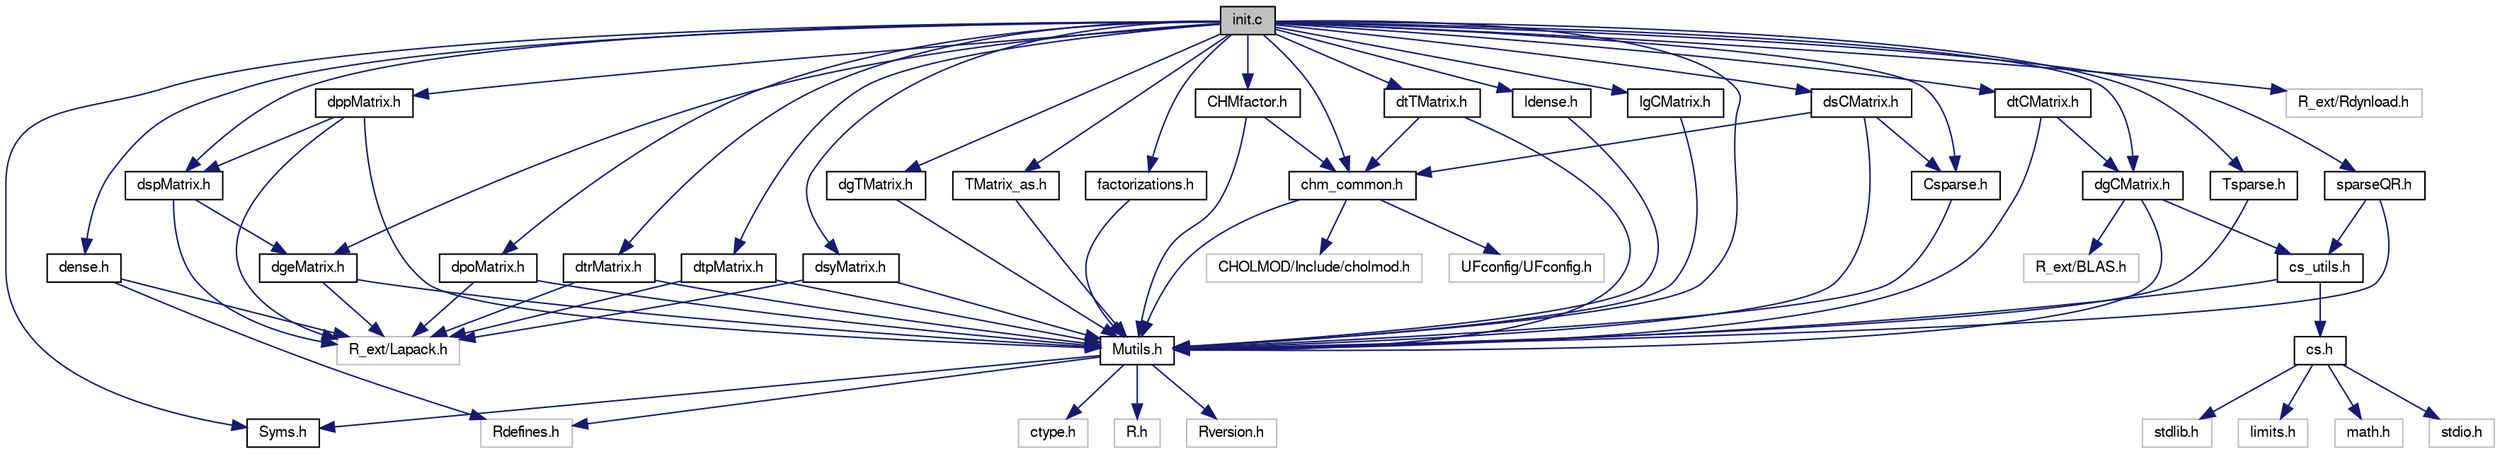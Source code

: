 digraph G
{
  edge [fontname="FreeSans",fontsize=10,labelfontname="FreeSans",labelfontsize=10];
  node [fontname="FreeSans",fontsize=10,shape=record];
  Node1 [label="init.c",height=0.2,width=0.4,color="black", fillcolor="grey75", style="filled" fontcolor="black"];
  Node1 -> Node2 [color="midnightblue",fontsize=10,style="solid",fontname="FreeSans"];
  Node2 [label="Mutils.h",height=0.2,width=0.4,color="black", fillcolor="white", style="filled",URL="$Mutils_8h.html"];
  Node2 -> Node3 [color="midnightblue",fontsize=10,style="solid",fontname="FreeSans"];
  Node3 [label="ctype.h",height=0.2,width=0.4,color="grey75", fillcolor="white", style="filled"];
  Node2 -> Node4 [color="midnightblue",fontsize=10,style="solid",fontname="FreeSans"];
  Node4 [label="R.h",height=0.2,width=0.4,color="grey75", fillcolor="white", style="filled"];
  Node2 -> Node5 [color="midnightblue",fontsize=10,style="solid",fontname="FreeSans"];
  Node5 [label="Rversion.h",height=0.2,width=0.4,color="grey75", fillcolor="white", style="filled"];
  Node2 -> Node6 [color="midnightblue",fontsize=10,style="solid",fontname="FreeSans"];
  Node6 [label="Rdefines.h",height=0.2,width=0.4,color="grey75", fillcolor="white", style="filled"];
  Node2 -> Node7 [color="midnightblue",fontsize=10,style="solid",fontname="FreeSans"];
  Node7 [label="Syms.h",height=0.2,width=0.4,color="black", fillcolor="white", style="filled",URL="$Syms_8h.html"];
  Node1 -> Node8 [color="midnightblue",fontsize=10,style="solid",fontname="FreeSans"];
  Node8 [label="chm_common.h",height=0.2,width=0.4,color="black", fillcolor="white", style="filled",URL="$chm__common_8h.html"];
  Node8 -> Node9 [color="midnightblue",fontsize=10,style="solid",fontname="FreeSans"];
  Node9 [label="UFconfig/UFconfig.h",height=0.2,width=0.4,color="grey75", fillcolor="white", style="filled"];
  Node8 -> Node10 [color="midnightblue",fontsize=10,style="solid",fontname="FreeSans"];
  Node10 [label="CHOLMOD/Include/cholmod.h",height=0.2,width=0.4,color="grey75", fillcolor="white", style="filled"];
  Node8 -> Node2 [color="midnightblue",fontsize=10,style="solid",fontname="FreeSans"];
  Node1 -> Node11 [color="midnightblue",fontsize=10,style="solid",fontname="FreeSans"];
  Node11 [label="CHMfactor.h",height=0.2,width=0.4,color="black", fillcolor="white", style="filled",URL="$CHMfactor_8h.html"];
  Node11 -> Node2 [color="midnightblue",fontsize=10,style="solid",fontname="FreeSans"];
  Node11 -> Node8 [color="midnightblue",fontsize=10,style="solid",fontname="FreeSans"];
  Node1 -> Node12 [color="midnightblue",fontsize=10,style="solid",fontname="FreeSans"];
  Node12 [label="Csparse.h",height=0.2,width=0.4,color="black", fillcolor="white", style="filled",URL="$Csparse_8h.html"];
  Node12 -> Node2 [color="midnightblue",fontsize=10,style="solid",fontname="FreeSans"];
  Node1 -> Node13 [color="midnightblue",fontsize=10,style="solid",fontname="FreeSans"];
  Node13 [label="Tsparse.h",height=0.2,width=0.4,color="black", fillcolor="white", style="filled",URL="$Tsparse_8h.html"];
  Node13 -> Node2 [color="midnightblue",fontsize=10,style="solid",fontname="FreeSans"];
  Node1 -> Node14 [color="midnightblue",fontsize=10,style="solid",fontname="FreeSans"];
  Node14 [label="dense.h",height=0.2,width=0.4,color="black", fillcolor="white", style="filled",URL="$dense_8h.html"];
  Node14 -> Node6 [color="midnightblue",fontsize=10,style="solid",fontname="FreeSans"];
  Node14 -> Node15 [color="midnightblue",fontsize=10,style="solid",fontname="FreeSans"];
  Node15 [label="R_ext/Lapack.h",height=0.2,width=0.4,color="grey75", fillcolor="white", style="filled"];
  Node1 -> Node16 [color="midnightblue",fontsize=10,style="solid",fontname="FreeSans"];
  Node16 [label="dgCMatrix.h",height=0.2,width=0.4,color="black", fillcolor="white", style="filled",URL="$dgCMatrix_8h.html"];
  Node16 -> Node17 [color="midnightblue",fontsize=10,style="solid",fontname="FreeSans"];
  Node17 [label="R_ext/BLAS.h",height=0.2,width=0.4,color="grey75", fillcolor="white", style="filled"];
  Node16 -> Node2 [color="midnightblue",fontsize=10,style="solid",fontname="FreeSans"];
  Node16 -> Node18 [color="midnightblue",fontsize=10,style="solid",fontname="FreeSans"];
  Node18 [label="cs_utils.h",height=0.2,width=0.4,color="black", fillcolor="white", style="filled",URL="$cs__utils_8h.html"];
  Node18 -> Node19 [color="midnightblue",fontsize=10,style="solid",fontname="FreeSans"];
  Node19 [label="cs.h",height=0.2,width=0.4,color="black", fillcolor="white", style="filled",URL="$cs_8h.html"];
  Node19 -> Node20 [color="midnightblue",fontsize=10,style="solid",fontname="FreeSans"];
  Node20 [label="stdlib.h",height=0.2,width=0.4,color="grey75", fillcolor="white", style="filled"];
  Node19 -> Node21 [color="midnightblue",fontsize=10,style="solid",fontname="FreeSans"];
  Node21 [label="limits.h",height=0.2,width=0.4,color="grey75", fillcolor="white", style="filled"];
  Node19 -> Node22 [color="midnightblue",fontsize=10,style="solid",fontname="FreeSans"];
  Node22 [label="math.h",height=0.2,width=0.4,color="grey75", fillcolor="white", style="filled"];
  Node19 -> Node23 [color="midnightblue",fontsize=10,style="solid",fontname="FreeSans"];
  Node23 [label="stdio.h",height=0.2,width=0.4,color="grey75", fillcolor="white", style="filled"];
  Node18 -> Node2 [color="midnightblue",fontsize=10,style="solid",fontname="FreeSans"];
  Node1 -> Node24 [color="midnightblue",fontsize=10,style="solid",fontname="FreeSans"];
  Node24 [label="dgTMatrix.h",height=0.2,width=0.4,color="black", fillcolor="white", style="filled",URL="$dgTMatrix_8h.html"];
  Node24 -> Node2 [color="midnightblue",fontsize=10,style="solid",fontname="FreeSans"];
  Node1 -> Node25 [color="midnightblue",fontsize=10,style="solid",fontname="FreeSans"];
  Node25 [label="dgeMatrix.h",height=0.2,width=0.4,color="black", fillcolor="white", style="filled",URL="$dgeMatrix_8h.html"];
  Node25 -> Node15 [color="midnightblue",fontsize=10,style="solid",fontname="FreeSans"];
  Node25 -> Node2 [color="midnightblue",fontsize=10,style="solid",fontname="FreeSans"];
  Node1 -> Node26 [color="midnightblue",fontsize=10,style="solid",fontname="FreeSans"];
  Node26 [label="dpoMatrix.h",height=0.2,width=0.4,color="black", fillcolor="white", style="filled",URL="$dpoMatrix_8h.html"];
  Node26 -> Node15 [color="midnightblue",fontsize=10,style="solid",fontname="FreeSans"];
  Node26 -> Node2 [color="midnightblue",fontsize=10,style="solid",fontname="FreeSans"];
  Node1 -> Node27 [color="midnightblue",fontsize=10,style="solid",fontname="FreeSans"];
  Node27 [label="dppMatrix.h",height=0.2,width=0.4,color="black", fillcolor="white", style="filled",URL="$dppMatrix_8h.html"];
  Node27 -> Node15 [color="midnightblue",fontsize=10,style="solid",fontname="FreeSans"];
  Node27 -> Node2 [color="midnightblue",fontsize=10,style="solid",fontname="FreeSans"];
  Node27 -> Node28 [color="midnightblue",fontsize=10,style="solid",fontname="FreeSans"];
  Node28 [label="dspMatrix.h",height=0.2,width=0.4,color="black", fillcolor="white", style="filled",URL="$dspMatrix_8h.html"];
  Node28 -> Node25 [color="midnightblue",fontsize=10,style="solid",fontname="FreeSans"];
  Node28 -> Node15 [color="midnightblue",fontsize=10,style="solid",fontname="FreeSans"];
  Node1 -> Node29 [color="midnightblue",fontsize=10,style="solid",fontname="FreeSans"];
  Node29 [label="dsCMatrix.h",height=0.2,width=0.4,color="black", fillcolor="white", style="filled",URL="$dsCMatrix_8h.html"];
  Node29 -> Node2 [color="midnightblue",fontsize=10,style="solid",fontname="FreeSans"];
  Node29 -> Node12 [color="midnightblue",fontsize=10,style="solid",fontname="FreeSans"];
  Node29 -> Node8 [color="midnightblue",fontsize=10,style="solid",fontname="FreeSans"];
  Node1 -> Node30 [color="midnightblue",fontsize=10,style="solid",fontname="FreeSans"];
  Node30 [label="TMatrix_as.h",height=0.2,width=0.4,color="black", fillcolor="white", style="filled",URL="$TMatrix__as_8h.html"];
  Node30 -> Node2 [color="midnightblue",fontsize=10,style="solid",fontname="FreeSans"];
  Node1 -> Node28 [color="midnightblue",fontsize=10,style="solid",fontname="FreeSans"];
  Node1 -> Node31 [color="midnightblue",fontsize=10,style="solid",fontname="FreeSans"];
  Node31 [label="dsyMatrix.h",height=0.2,width=0.4,color="black", fillcolor="white", style="filled",URL="$dsyMatrix_8h.html"];
  Node31 -> Node2 [color="midnightblue",fontsize=10,style="solid",fontname="FreeSans"];
  Node31 -> Node15 [color="midnightblue",fontsize=10,style="solid",fontname="FreeSans"];
  Node1 -> Node32 [color="midnightblue",fontsize=10,style="solid",fontname="FreeSans"];
  Node32 [label="dtCMatrix.h",height=0.2,width=0.4,color="black", fillcolor="white", style="filled",URL="$dtCMatrix_8h.html"];
  Node32 -> Node2 [color="midnightblue",fontsize=10,style="solid",fontname="FreeSans"];
  Node32 -> Node16 [color="midnightblue",fontsize=10,style="solid",fontname="FreeSans"];
  Node1 -> Node33 [color="midnightblue",fontsize=10,style="solid",fontname="FreeSans"];
  Node33 [label="dtTMatrix.h",height=0.2,width=0.4,color="black", fillcolor="white", style="filled",URL="$dtTMatrix_8h.html"];
  Node33 -> Node2 [color="midnightblue",fontsize=10,style="solid",fontname="FreeSans"];
  Node33 -> Node8 [color="midnightblue",fontsize=10,style="solid",fontname="FreeSans"];
  Node1 -> Node34 [color="midnightblue",fontsize=10,style="solid",fontname="FreeSans"];
  Node34 [label="dtrMatrix.h",height=0.2,width=0.4,color="black", fillcolor="white", style="filled",URL="$dtrMatrix_8h.html"];
  Node34 -> Node15 [color="midnightblue",fontsize=10,style="solid",fontname="FreeSans"];
  Node34 -> Node2 [color="midnightblue",fontsize=10,style="solid",fontname="FreeSans"];
  Node1 -> Node35 [color="midnightblue",fontsize=10,style="solid",fontname="FreeSans"];
  Node35 [label="dtpMatrix.h",height=0.2,width=0.4,color="black", fillcolor="white", style="filled",URL="$dtpMatrix_8h.html"];
  Node35 -> Node15 [color="midnightblue",fontsize=10,style="solid",fontname="FreeSans"];
  Node35 -> Node2 [color="midnightblue",fontsize=10,style="solid",fontname="FreeSans"];
  Node1 -> Node36 [color="midnightblue",fontsize=10,style="solid",fontname="FreeSans"];
  Node36 [label="factorizations.h",height=0.2,width=0.4,color="black", fillcolor="white", style="filled",URL="$factorizations_8h.html"];
  Node36 -> Node2 [color="midnightblue",fontsize=10,style="solid",fontname="FreeSans"];
  Node1 -> Node37 [color="midnightblue",fontsize=10,style="solid",fontname="FreeSans"];
  Node37 [label="ldense.h",height=0.2,width=0.4,color="black", fillcolor="white", style="filled",URL="$ldense_8h.html"];
  Node37 -> Node2 [color="midnightblue",fontsize=10,style="solid",fontname="FreeSans"];
  Node1 -> Node38 [color="midnightblue",fontsize=10,style="solid",fontname="FreeSans"];
  Node38 [label="lgCMatrix.h",height=0.2,width=0.4,color="black", fillcolor="white", style="filled",URL="$lgCMatrix_8h.html"];
  Node38 -> Node2 [color="midnightblue",fontsize=10,style="solid",fontname="FreeSans"];
  Node1 -> Node39 [color="midnightblue",fontsize=10,style="solid",fontname="FreeSans"];
  Node39 [label="sparseQR.h",height=0.2,width=0.4,color="black", fillcolor="white", style="filled",URL="$sparseQR_8h.html"];
  Node39 -> Node2 [color="midnightblue",fontsize=10,style="solid",fontname="FreeSans"];
  Node39 -> Node18 [color="midnightblue",fontsize=10,style="solid",fontname="FreeSans"];
  Node1 -> Node40 [color="midnightblue",fontsize=10,style="solid",fontname="FreeSans"];
  Node40 [label="R_ext/Rdynload.h",height=0.2,width=0.4,color="grey75", fillcolor="white", style="filled"];
  Node1 -> Node7 [color="midnightblue",fontsize=10,style="solid",fontname="FreeSans"];
}
